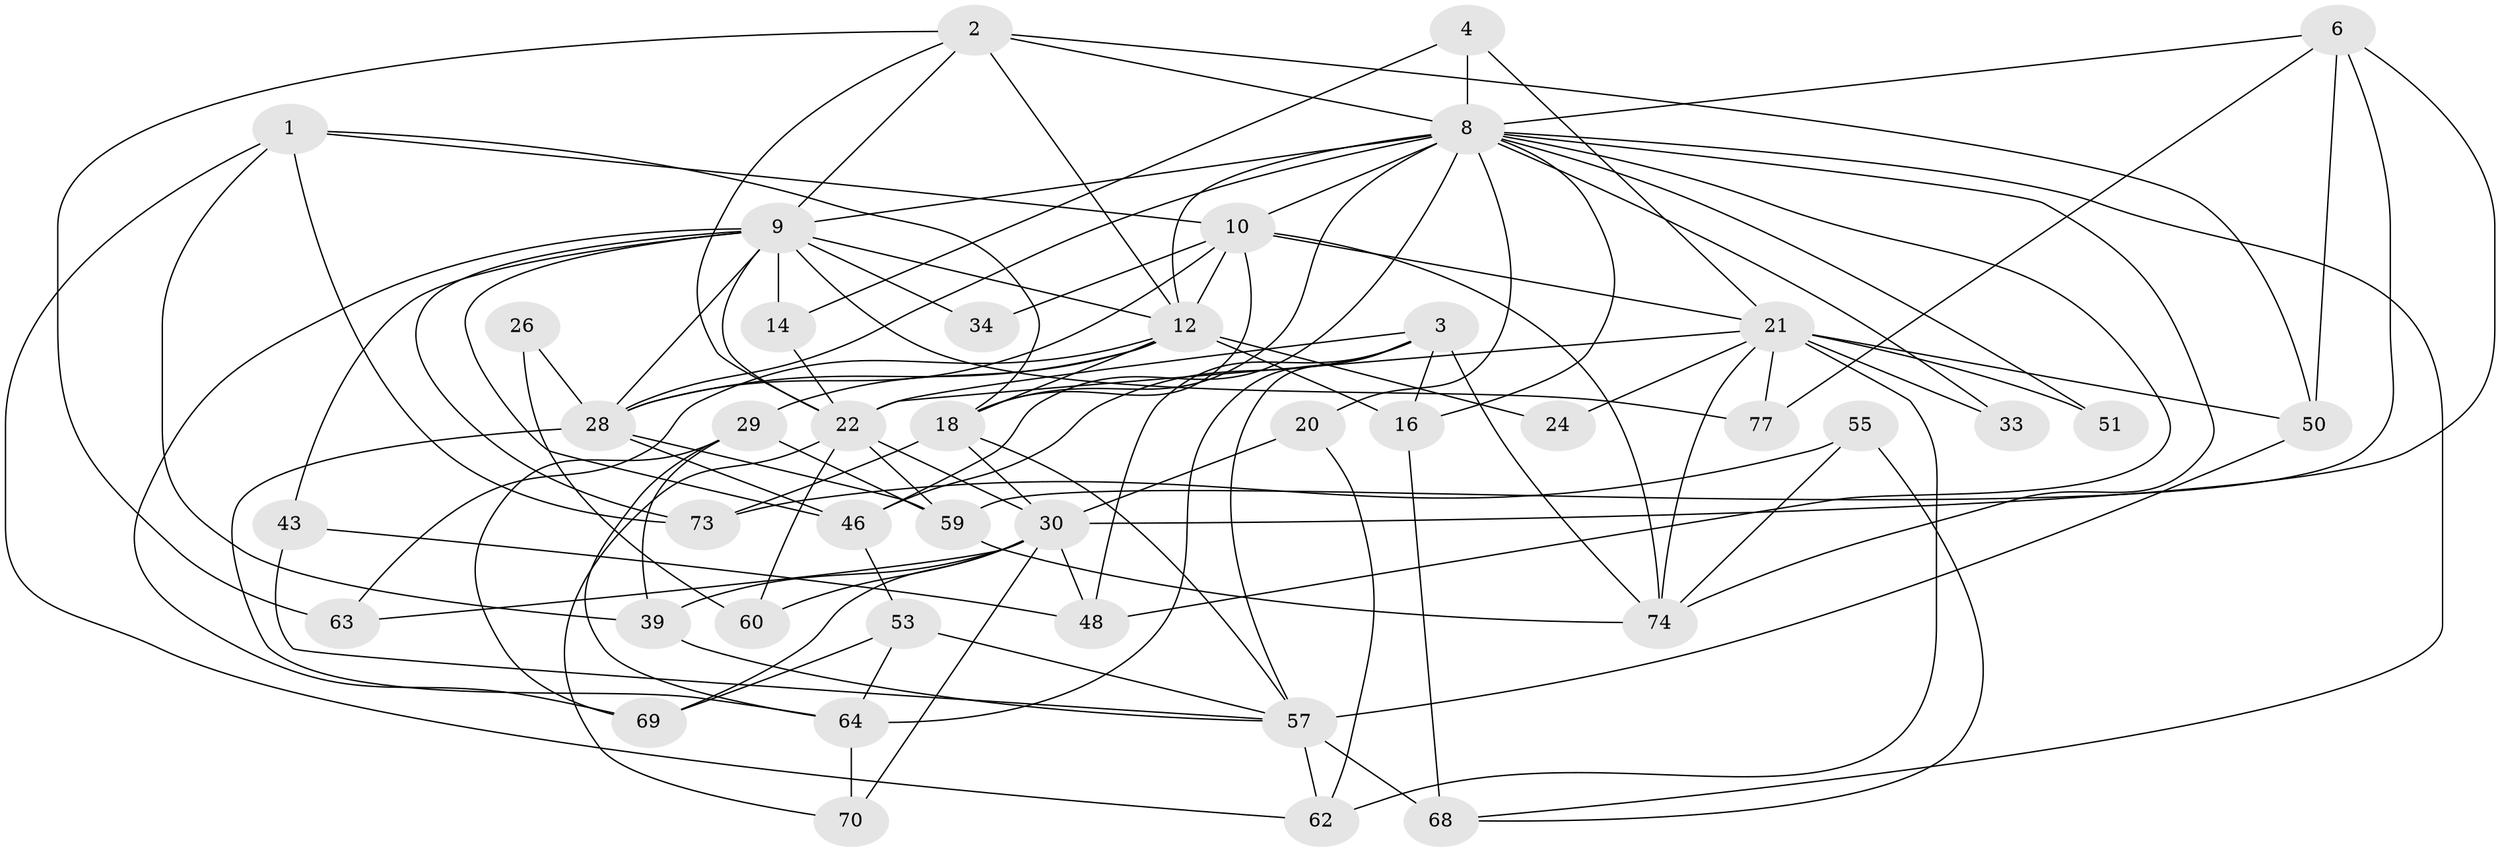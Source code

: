 // original degree distribution, {3: 0.32142857142857145, 5: 0.15476190476190477, 4: 0.2976190476190476, 6: 0.07142857142857142, 8: 0.03571428571428571, 2: 0.09523809523809523, 7: 0.023809523809523808}
// Generated by graph-tools (version 1.1) at 2025/15/03/09/25 04:15:15]
// undirected, 42 vertices, 110 edges
graph export_dot {
graph [start="1"]
  node [color=gray90,style=filled];
  1 [super="+23"];
  2 [super="+7+56"];
  3 [super="+49+5"];
  4;
  6 [super="+47"];
  8 [super="+11"];
  9 [super="+31+45+35+13"];
  10 [super="+58"];
  12 [super="+32"];
  14;
  16 [super="+37+61"];
  18 [super="+81+19"];
  20;
  21 [super="+83+27"];
  22 [super="+66+25"];
  24;
  26;
  28 [super="+38+40"];
  29 [super="+82"];
  30 [super="+36"];
  33;
  34;
  39 [super="+84"];
  43 [super="+79"];
  46 [super="+54"];
  48;
  50;
  51;
  53;
  55;
  57 [super="+80+71"];
  59;
  60;
  62;
  63;
  64 [super="+78"];
  68;
  69;
  70;
  73;
  74 [super="+76"];
  77;
  1 -- 73 [weight=2];
  1 -- 39;
  1 -- 62;
  1 -- 18 [weight=2];
  1 -- 10;
  2 -- 63;
  2 -- 50;
  2 -- 9 [weight=2];
  2 -- 22;
  2 -- 12;
  2 -- 8 [weight=2];
  3 -- 48;
  3 -- 64;
  3 -- 22;
  3 -- 16;
  3 -- 57;
  3 -- 74;
  3 -- 46;
  4 -- 14;
  4 -- 21;
  4 -- 8;
  6 -- 77;
  6 -- 30;
  6 -- 50;
  6 -- 59;
  6 -- 8;
  8 -- 74;
  8 -- 9;
  8 -- 33 [weight=2];
  8 -- 68;
  8 -- 10;
  8 -- 12;
  8 -- 46;
  8 -- 16;
  8 -- 48;
  8 -- 18 [weight=2];
  8 -- 51;
  8 -- 20;
  8 -- 28;
  9 -- 14 [weight=2];
  9 -- 34;
  9 -- 77;
  9 -- 43 [weight=2];
  9 -- 12;
  9 -- 69;
  9 -- 73;
  9 -- 46;
  9 -- 22;
  9 -- 28;
  10 -- 34;
  10 -- 21;
  10 -- 74;
  10 -- 18;
  10 -- 12;
  10 -- 28;
  12 -- 24 [weight=2];
  12 -- 63;
  12 -- 16;
  12 -- 18;
  12 -- 29;
  12 -- 28;
  14 -- 22;
  16 -- 68;
  18 -- 30 [weight=2];
  18 -- 73;
  18 -- 57;
  20 -- 62;
  20 -- 30;
  21 -- 51;
  21 -- 33;
  21 -- 77;
  21 -- 50;
  21 -- 24;
  21 -- 62;
  21 -- 74;
  21 -- 22;
  22 -- 70;
  22 -- 60;
  22 -- 30;
  22 -- 59;
  26 -- 60;
  26 -- 28;
  28 -- 46 [weight=2];
  28 -- 59;
  28 -- 64;
  29 -- 59;
  29 -- 69;
  29 -- 64;
  29 -- 39;
  30 -- 69;
  30 -- 70;
  30 -- 39;
  30 -- 48;
  30 -- 60;
  30 -- 63;
  39 -- 57 [weight=2];
  43 -- 57;
  43 -- 48;
  46 -- 53;
  50 -- 57;
  53 -- 69;
  53 -- 64;
  53 -- 57;
  55 -- 68;
  55 -- 73;
  55 -- 74;
  57 -- 68 [weight=2];
  57 -- 62;
  59 -- 74;
  64 -- 70;
}
